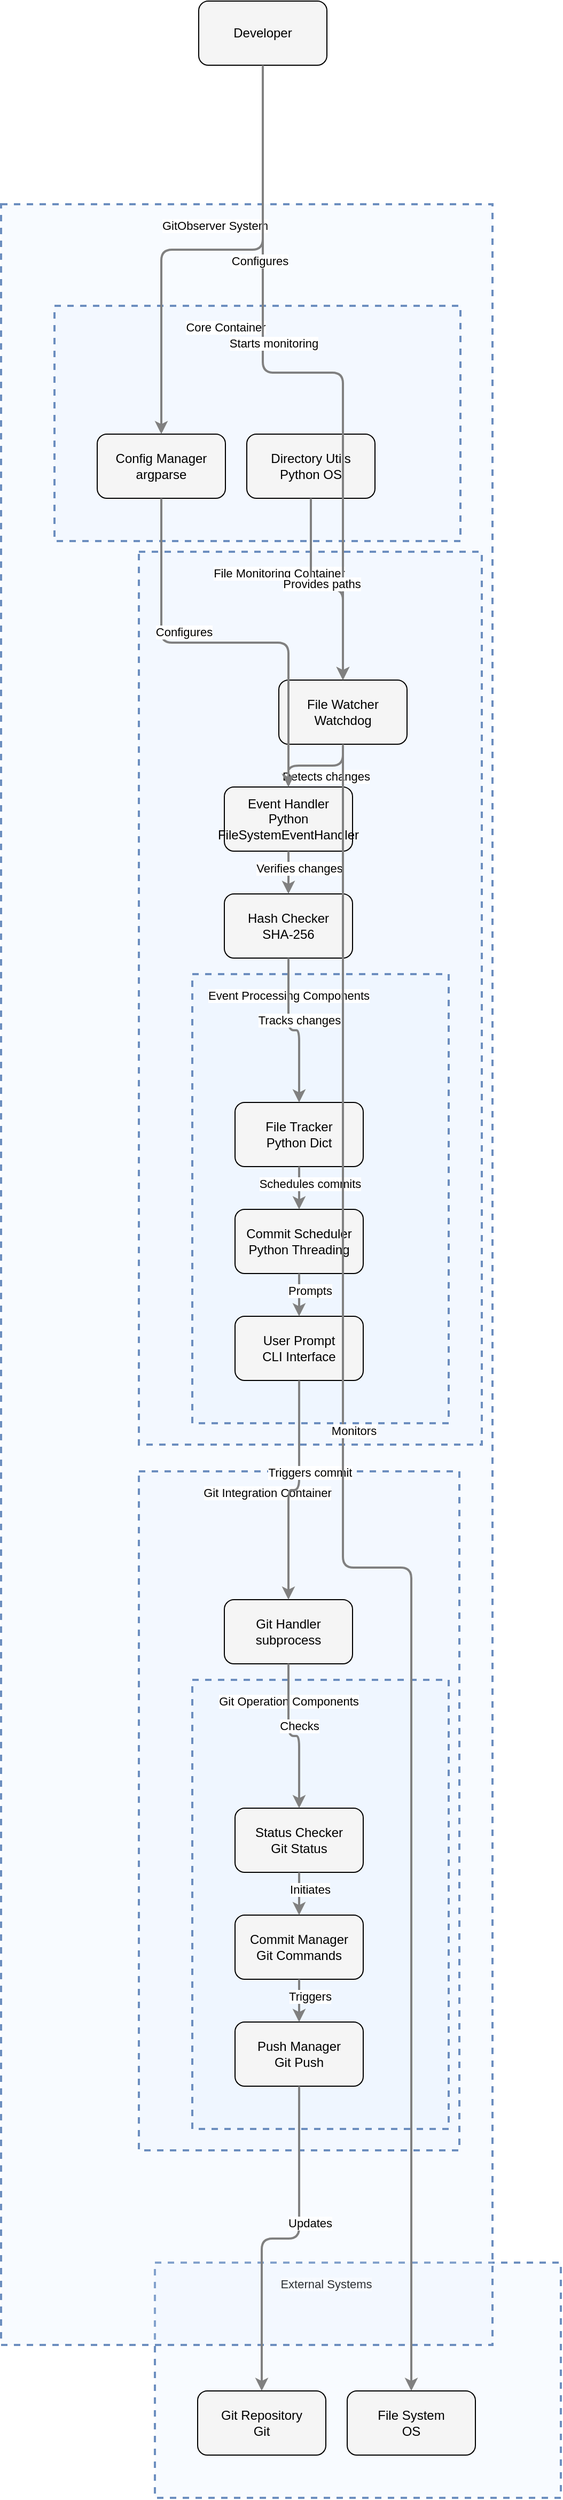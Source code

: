 <?xml version="1.0" encoding="UTF-8"?>
      <mxfile version="14.6.5" type="device">
        <diagram id="codeviz-diagram" name="System Diagram">
          <mxGraphModel dx="1000" dy="1000" grid="1" gridSize="10" guides="1" tooltips="1" connect="1" arrows="1" fold="1" page="1" pageScale="1" pageWidth="1169" pageHeight="827" math="0" shadow="0">
            <root>
              <mxCell id="0"/>
              <mxCell id="1" parent="0"/>
              <mxCell id="subGraph2" value="" style="html=1;whiteSpace=wrap;container=1;fillColor=#dae8fc;strokeColor=#6c8ebf;dashed=1;fillOpacity=20;strokeWidth=2;containerType=none;recursiveResize=0;movable=1;resizable=1;autosize=0;dropTarget=0" vertex="1" parent="subGraph3">
                <mxGeometry x="50" y="195" width="240" height="420" as="geometry"/>
              </mxCell>
              <mxCell id="subGraph2_label" value="Git Operation Components" style="edgeLabel;html=1;align=center;verticalAlign=middle;resizable=0;labelBackgroundColor=white;spacing=5" vertex="1" parent="subGraph3">
                <mxGeometry x="58" y="203" width="164" height="24" as="geometry"/>
              </mxCell>
<mxCell id="subGraph0" value="" style="html=1;whiteSpace=wrap;container=1;fillColor=#dae8fc;strokeColor=#6c8ebf;dashed=1;fillOpacity=20;strokeWidth=2;containerType=none;recursiveResize=0;movable=1;resizable=1;autosize=0;dropTarget=0" vertex="1" parent="subGraph1">
                <mxGeometry x="50" y="395" width="240" height="420" as="geometry"/>
              </mxCell>
              <mxCell id="subGraph0_label" value="Event Processing Components" style="edgeLabel;html=1;align=center;verticalAlign=middle;resizable=0;labelBackgroundColor=white;spacing=5" vertex="1" parent="subGraph1">
                <mxGeometry x="58" y="403" width="164" height="24" as="geometry"/>
              </mxCell>
<mxCell id="subGraph4" value="" style="html=1;whiteSpace=wrap;container=1;fillColor=#dae8fc;strokeColor=#6c8ebf;dashed=1;fillOpacity=20;strokeWidth=2;containerType=none;recursiveResize=0;movable=1;resizable=1;autosize=0;dropTarget=0" vertex="1" parent="subGraph5">
                <mxGeometry x="50" y="95" width="380" height="220" as="geometry"/>
              </mxCell>
              <mxCell id="subGraph4_label" value="Core Container" style="edgeLabel;html=1;align=center;verticalAlign=middle;resizable=0;labelBackgroundColor=white;spacing=5" vertex="1" parent="subGraph5">
                <mxGeometry x="58" y="103" width="304" height="24" as="geometry"/>
              </mxCell>
<mxCell id="subGraph3" value="" style="html=1;whiteSpace=wrap;container=1;fillColor=#dae8fc;strokeColor=#6c8ebf;dashed=1;fillOpacity=20;strokeWidth=2;containerType=none;recursiveResize=0;movable=1;resizable=1;autosize=0;dropTarget=0" vertex="1" parent="subGraph5">
                <mxGeometry x="129" y="1185" width="300" height="635" as="geometry"/>
              </mxCell>
              <mxCell id="subGraph3_label" value="Git Integration Container" style="edgeLabel;html=1;align=center;verticalAlign=middle;resizable=0;labelBackgroundColor=white;spacing=5" vertex="1" parent="subGraph5">
                <mxGeometry x="137" y="1193" width="224" height="24" as="geometry"/>
              </mxCell>
<mxCell id="subGraph1" value="" style="html=1;whiteSpace=wrap;container=1;fillColor=#dae8fc;strokeColor=#6c8ebf;dashed=1;fillOpacity=20;strokeWidth=2;containerType=none;recursiveResize=0;movable=1;resizable=1;autosize=0;dropTarget=0" vertex="1" parent="subGraph5">
                <mxGeometry x="129" y="325" width="321" height="835" as="geometry"/>
              </mxCell>
              <mxCell id="subGraph1_label" value="File Monitoring Container" style="edgeLabel;html=1;align=center;verticalAlign=middle;resizable=0;labelBackgroundColor=white;spacing=5" vertex="1" parent="subGraph5">
                <mxGeometry x="137" y="333" width="245" height="24" as="geometry"/>
              </mxCell>
<mxCell id="subGraph6" value="" style="html=1;whiteSpace=wrap;container=1;fillColor=#dae8fc;strokeColor=#6c8ebf;dashed=1;fillOpacity=20;strokeWidth=2;containerType=none;recursiveResize=0;movable=1;resizable=1;autosize=0;dropTarget=0" vertex="1" parent="1">
                <mxGeometry x="176" y="2127" width="380" height="220" as="geometry"/>
              </mxCell>
              <mxCell id="subGraph6_label" value="External Systems" style="edgeLabel;html=1;align=center;verticalAlign=middle;resizable=0;labelBackgroundColor=white;spacing=5" vertex="1" parent="1">
                <mxGeometry x="184" y="2135" width="304" height="24" as="geometry"/>
              </mxCell>
<mxCell id="subGraph5" value="" style="html=1;whiteSpace=wrap;container=1;fillColor=#dae8fc;strokeColor=#6c8ebf;dashed=1;fillOpacity=20;strokeWidth=2;containerType=none;recursiveResize=0;movable=1;resizable=1;autosize=0;dropTarget=0" vertex="1" parent="1">
                <mxGeometry x="32" y="202" width="460" height="2002" as="geometry"/>
              </mxCell>
              <mxCell id="subGraph5_label" value="GitObserver System" style="edgeLabel;html=1;align=center;verticalAlign=middle;resizable=0;labelBackgroundColor=white;spacing=5" vertex="1" parent="1">
                <mxGeometry x="40" y="210" width="384" height="24" as="geometry"/>
              </mxCell>
              <mxCell id="User" value="Developer" style="rounded=1;whiteSpace=wrap;html=1;fillColor=#f5f5f5" vertex="1" parent="1">
                    <mxGeometry x="217" y="12" width="120" height="60" as="geometry"/>
                  </mxCell>
<mxCell id="FileWatcher" value="File Watcher&lt;br&gt;Watchdog" style="rounded=1;whiteSpace=wrap;html=1;fillColor=#f5f5f5" vertex="1" parent="subGraph1">
                    <mxGeometry x="131" y="120" width="120" height="60" as="geometry"/>
                  </mxCell>
<mxCell id="EventHandler" value="Event Handler&lt;br&gt;Python FileSystemEventHandler" style="rounded=1;whiteSpace=wrap;html=1;fillColor=#f5f5f5" vertex="1" parent="subGraph1">
                    <mxGeometry x="80" y="220" width="120" height="60" as="geometry"/>
                  </mxCell>
<mxCell id="HashChecker" value="Hash Checker&lt;br&gt;SHA-256" style="rounded=1;whiteSpace=wrap;html=1;fillColor=#f5f5f5" vertex="1" parent="subGraph1">
                    <mxGeometry x="80" y="320" width="120" height="60" as="geometry"/>
                  </mxCell>
<mxCell id="FileTracker" value="File Tracker&lt;br&gt;Python Dict" style="rounded=1;whiteSpace=wrap;html=1;fillColor=#f5f5f5" vertex="1" parent="subGraph0">
                    <mxGeometry x="40" y="120" width="120" height="60" as="geometry"/>
                  </mxCell>
<mxCell id="CommitScheduler" value="Commit Scheduler&lt;br&gt;Python Threading" style="rounded=1;whiteSpace=wrap;html=1;fillColor=#f5f5f5" vertex="1" parent="subGraph0">
                    <mxGeometry x="40" y="220" width="120" height="60" as="geometry"/>
                  </mxCell>
<mxCell id="UserPrompt" value="User Prompt&lt;br&gt;CLI Interface" style="rounded=1;whiteSpace=wrap;html=1;fillColor=#f5f5f5" vertex="1" parent="subGraph0">
                    <mxGeometry x="40" y="320" width="120" height="60" as="geometry"/>
                  </mxCell>
<mxCell id="GitHandler" value="Git Handler&lt;br&gt;subprocess" style="rounded=1;whiteSpace=wrap;html=1;fillColor=#f5f5f5" vertex="1" parent="subGraph3">
                    <mxGeometry x="80" y="120" width="120" height="60" as="geometry"/>
                  </mxCell>
<mxCell id="StatusChecker" value="Status Checker&lt;br&gt;Git Status" style="rounded=1;whiteSpace=wrap;html=1;fillColor=#f5f5f5" vertex="1" parent="subGraph2">
                    <mxGeometry x="40" y="120" width="120" height="60" as="geometry"/>
                  </mxCell>
<mxCell id="CommitManager" value="Commit Manager&lt;br&gt;Git Commands" style="rounded=1;whiteSpace=wrap;html=1;fillColor=#f5f5f5" vertex="1" parent="subGraph2">
                    <mxGeometry x="40" y="220" width="120" height="60" as="geometry"/>
                  </mxCell>
<mxCell id="PushManager" value="Push Manager&lt;br&gt;Git Push" style="rounded=1;whiteSpace=wrap;html=1;fillColor=#f5f5f5" vertex="1" parent="subGraph2">
                    <mxGeometry x="40" y="320" width="120" height="60" as="geometry"/>
                  </mxCell>
<mxCell id="ConfigManager" value="Config Manager&lt;br&gt;argparse" style="rounded=1;whiteSpace=wrap;html=1;fillColor=#f5f5f5" vertex="1" parent="subGraph4">
                    <mxGeometry x="40" y="120" width="120" height="60" as="geometry"/>
                  </mxCell>
<mxCell id="DirectoryUtils" value="Directory Utils&lt;br&gt;Python OS" style="rounded=1;whiteSpace=wrap;html=1;fillColor=#f5f5f5" vertex="1" parent="subGraph4">
                    <mxGeometry x="180" y="120" width="120" height="60" as="geometry"/>
                  </mxCell>
<mxCell id="GitRepo" value="Git Repository&lt;br&gt;Git" style="rounded=1;whiteSpace=wrap;html=1;fillColor=#f5f5f5" vertex="1" parent="subGraph6">
                    <mxGeometry x="40" y="120" width="120" height="60" as="geometry"/>
                  </mxCell>
<mxCell id="FileSystem" value="File System&lt;br&gt;OS" style="rounded=1;whiteSpace=wrap;html=1;fillColor=#f5f5f5" vertex="1" parent="subGraph6">
                    <mxGeometry x="180" y="120" width="120" height="60" as="geometry"/>
                  </mxCell>
              <mxCell id="edge-L_User_FileWatcher_0" style="edgeStyle=orthogonalEdgeStyle;rounded=1;orthogonalLoop=1;jettySize=auto;html=1;strokeColor=#808080;strokeWidth=2;jumpStyle=arc;jumpSize=10;spacing=15;labelBackgroundColor=white;labelBorderColor=none" edge="1" parent="1" source="User" target="FileWatcher">
                  <mxGeometry relative="1" as="geometry"/>
                </mxCell>
                <mxCell id="edge-L_User_FileWatcher_0_label" value="Starts monitoring" style="edgeLabel;html=1;align=center;verticalAlign=middle;resizable=0;points=[];" vertex="1" connectable="0" parent="edge-L_User_FileWatcher_0">
                  <mxGeometry x="-0.2" y="10" relative="1" as="geometry">
                    <mxPoint as="offset"/>
                  </mxGeometry>
                </mxCell>
<mxCell id="edge-L_User_ConfigManager_1" style="edgeStyle=orthogonalEdgeStyle;rounded=1;orthogonalLoop=1;jettySize=auto;html=1;strokeColor=#808080;strokeWidth=2;jumpStyle=arc;jumpSize=10;spacing=15;labelBackgroundColor=white;labelBorderColor=none" edge="1" parent="1" source="User" target="ConfigManager">
                  <mxGeometry relative="1" as="geometry"/>
                </mxCell>
                <mxCell id="edge-L_User_ConfigManager_1_label" value="Configures" style="edgeLabel;html=1;align=center;verticalAlign=middle;resizable=0;points=[];" vertex="1" connectable="0" parent="edge-L_User_ConfigManager_1">
                  <mxGeometry x="-0.2" y="10" relative="1" as="geometry">
                    <mxPoint as="offset"/>
                  </mxGeometry>
                </mxCell>
<mxCell id="edge-L_FileWatcher_EventHandler_2" style="edgeStyle=orthogonalEdgeStyle;rounded=1;orthogonalLoop=1;jettySize=auto;html=1;strokeColor=#808080;strokeWidth=2;jumpStyle=arc;jumpSize=10;spacing=15;labelBackgroundColor=white;labelBorderColor=none" edge="1" parent="1" source="FileWatcher" target="EventHandler">
                  <mxGeometry relative="1" as="geometry"/>
                </mxCell>
                <mxCell id="edge-L_FileWatcher_EventHandler_2_label" value="Detects changes" style="edgeLabel;html=1;align=center;verticalAlign=middle;resizable=0;points=[];" vertex="1" connectable="0" parent="edge-L_FileWatcher_EventHandler_2">
                  <mxGeometry x="-0.2" y="10" relative="1" as="geometry">
                    <mxPoint as="offset"/>
                  </mxGeometry>
                </mxCell>
<mxCell id="edge-L_EventHandler_HashChecker_3" style="edgeStyle=orthogonalEdgeStyle;rounded=1;orthogonalLoop=1;jettySize=auto;html=1;strokeColor=#808080;strokeWidth=2;jumpStyle=arc;jumpSize=10;spacing=15;labelBackgroundColor=white;labelBorderColor=none" edge="1" parent="1" source="EventHandler" target="HashChecker">
                  <mxGeometry relative="1" as="geometry"/>
                </mxCell>
                <mxCell id="edge-L_EventHandler_HashChecker_3_label" value="Verifies changes" style="edgeLabel;html=1;align=center;verticalAlign=middle;resizable=0;points=[];" vertex="1" connectable="0" parent="edge-L_EventHandler_HashChecker_3">
                  <mxGeometry x="-0.2" y="10" relative="1" as="geometry">
                    <mxPoint as="offset"/>
                  </mxGeometry>
                </mxCell>
<mxCell id="edge-L_HashChecker_FileTracker_4" style="edgeStyle=orthogonalEdgeStyle;rounded=1;orthogonalLoop=1;jettySize=auto;html=1;strokeColor=#808080;strokeWidth=2;jumpStyle=arc;jumpSize=10;spacing=15;labelBackgroundColor=white;labelBorderColor=none" edge="1" parent="1" source="HashChecker" target="FileTracker">
                  <mxGeometry relative="1" as="geometry"/>
                </mxCell>
                <mxCell id="edge-L_HashChecker_FileTracker_4_label" value="Tracks changes" style="edgeLabel;html=1;align=center;verticalAlign=middle;resizable=0;points=[];" vertex="1" connectable="0" parent="edge-L_HashChecker_FileTracker_4">
                  <mxGeometry x="-0.2" y="10" relative="1" as="geometry">
                    <mxPoint as="offset"/>
                  </mxGeometry>
                </mxCell>
<mxCell id="edge-L_FileTracker_CommitScheduler_5" style="edgeStyle=orthogonalEdgeStyle;rounded=1;orthogonalLoop=1;jettySize=auto;html=1;strokeColor=#808080;strokeWidth=2;jumpStyle=arc;jumpSize=10;spacing=15;labelBackgroundColor=white;labelBorderColor=none" edge="1" parent="1" source="FileTracker" target="CommitScheduler">
                  <mxGeometry relative="1" as="geometry"/>
                </mxCell>
                <mxCell id="edge-L_FileTracker_CommitScheduler_5_label" value="Schedules commits" style="edgeLabel;html=1;align=center;verticalAlign=middle;resizable=0;points=[];" vertex="1" connectable="0" parent="edge-L_FileTracker_CommitScheduler_5">
                  <mxGeometry x="-0.2" y="10" relative="1" as="geometry">
                    <mxPoint as="offset"/>
                  </mxGeometry>
                </mxCell>
<mxCell id="edge-L_CommitScheduler_UserPrompt_6" style="edgeStyle=orthogonalEdgeStyle;rounded=1;orthogonalLoop=1;jettySize=auto;html=1;strokeColor=#808080;strokeWidth=2;jumpStyle=arc;jumpSize=10;spacing=15;labelBackgroundColor=white;labelBorderColor=none" edge="1" parent="1" source="CommitScheduler" target="UserPrompt">
                  <mxGeometry relative="1" as="geometry"/>
                </mxCell>
                <mxCell id="edge-L_CommitScheduler_UserPrompt_6_label" value="Prompts" style="edgeLabel;html=1;align=center;verticalAlign=middle;resizable=0;points=[];" vertex="1" connectable="0" parent="edge-L_CommitScheduler_UserPrompt_6">
                  <mxGeometry x="-0.2" y="10" relative="1" as="geometry">
                    <mxPoint as="offset"/>
                  </mxGeometry>
                </mxCell>
<mxCell id="edge-L_UserPrompt_GitHandler_7" style="edgeStyle=orthogonalEdgeStyle;rounded=1;orthogonalLoop=1;jettySize=auto;html=1;strokeColor=#808080;strokeWidth=2;jumpStyle=arc;jumpSize=10;spacing=15;labelBackgroundColor=white;labelBorderColor=none" edge="1" parent="1" source="UserPrompt" target="GitHandler">
                  <mxGeometry relative="1" as="geometry"/>
                </mxCell>
                <mxCell id="edge-L_UserPrompt_GitHandler_7_label" value="Triggers commit" style="edgeLabel;html=1;align=center;verticalAlign=middle;resizable=0;points=[];" vertex="1" connectable="0" parent="edge-L_UserPrompt_GitHandler_7">
                  <mxGeometry x="-0.2" y="10" relative="1" as="geometry">
                    <mxPoint as="offset"/>
                  </mxGeometry>
                </mxCell>
<mxCell id="edge-L_GitHandler_StatusChecker_8" style="edgeStyle=orthogonalEdgeStyle;rounded=1;orthogonalLoop=1;jettySize=auto;html=1;strokeColor=#808080;strokeWidth=2;jumpStyle=arc;jumpSize=10;spacing=15;labelBackgroundColor=white;labelBorderColor=none" edge="1" parent="1" source="GitHandler" target="StatusChecker">
                  <mxGeometry relative="1" as="geometry"/>
                </mxCell>
                <mxCell id="edge-L_GitHandler_StatusChecker_8_label" value="Checks" style="edgeLabel;html=1;align=center;verticalAlign=middle;resizable=0;points=[];" vertex="1" connectable="0" parent="edge-L_GitHandler_StatusChecker_8">
                  <mxGeometry x="-0.2" y="10" relative="1" as="geometry">
                    <mxPoint as="offset"/>
                  </mxGeometry>
                </mxCell>
<mxCell id="edge-L_StatusChecker_CommitManager_9" style="edgeStyle=orthogonalEdgeStyle;rounded=1;orthogonalLoop=1;jettySize=auto;html=1;strokeColor=#808080;strokeWidth=2;jumpStyle=arc;jumpSize=10;spacing=15;labelBackgroundColor=white;labelBorderColor=none" edge="1" parent="1" source="StatusChecker" target="CommitManager">
                  <mxGeometry relative="1" as="geometry"/>
                </mxCell>
                <mxCell id="edge-L_StatusChecker_CommitManager_9_label" value="Initiates" style="edgeLabel;html=1;align=center;verticalAlign=middle;resizable=0;points=[];" vertex="1" connectable="0" parent="edge-L_StatusChecker_CommitManager_9">
                  <mxGeometry x="-0.2" y="10" relative="1" as="geometry">
                    <mxPoint as="offset"/>
                  </mxGeometry>
                </mxCell>
<mxCell id="edge-L_CommitManager_PushManager_10" style="edgeStyle=orthogonalEdgeStyle;rounded=1;orthogonalLoop=1;jettySize=auto;html=1;strokeColor=#808080;strokeWidth=2;jumpStyle=arc;jumpSize=10;spacing=15;labelBackgroundColor=white;labelBorderColor=none" edge="1" parent="1" source="CommitManager" target="PushManager">
                  <mxGeometry relative="1" as="geometry"/>
                </mxCell>
                <mxCell id="edge-L_CommitManager_PushManager_10_label" value="Triggers" style="edgeLabel;html=1;align=center;verticalAlign=middle;resizable=0;points=[];" vertex="1" connectable="0" parent="edge-L_CommitManager_PushManager_10">
                  <mxGeometry x="-0.2" y="10" relative="1" as="geometry">
                    <mxPoint as="offset"/>
                  </mxGeometry>
                </mxCell>
<mxCell id="edge-L_PushManager_GitRepo_11" style="edgeStyle=orthogonalEdgeStyle;rounded=1;orthogonalLoop=1;jettySize=auto;html=1;strokeColor=#808080;strokeWidth=2;jumpStyle=arc;jumpSize=10;spacing=15;labelBackgroundColor=white;labelBorderColor=none" edge="1" parent="1" source="PushManager" target="GitRepo">
                  <mxGeometry relative="1" as="geometry"/>
                </mxCell>
                <mxCell id="edge-L_PushManager_GitRepo_11_label" value="Updates" style="edgeLabel;html=1;align=center;verticalAlign=middle;resizable=0;points=[];" vertex="1" connectable="0" parent="edge-L_PushManager_GitRepo_11">
                  <mxGeometry x="-0.2" y="10" relative="1" as="geometry">
                    <mxPoint as="offset"/>
                  </mxGeometry>
                </mxCell>
<mxCell id="edge-L_FileWatcher_FileSystem_12" style="edgeStyle=orthogonalEdgeStyle;rounded=1;orthogonalLoop=1;jettySize=auto;html=1;strokeColor=#808080;strokeWidth=2;jumpStyle=arc;jumpSize=10;spacing=15;labelBackgroundColor=white;labelBorderColor=none" edge="1" parent="1" source="FileWatcher" target="FileSystem">
                  <mxGeometry relative="1" as="geometry"/>
                </mxCell>
                <mxCell id="edge-L_FileWatcher_FileSystem_12_label" value="Monitors" style="edgeLabel;html=1;align=center;verticalAlign=middle;resizable=0;points=[];" vertex="1" connectable="0" parent="edge-L_FileWatcher_FileSystem_12">
                  <mxGeometry x="-0.2" y="10" relative="1" as="geometry">
                    <mxPoint as="offset"/>
                  </mxGeometry>
                </mxCell>
<mxCell id="edge-L_DirectoryUtils_FileWatcher_13" style="edgeStyle=orthogonalEdgeStyle;rounded=1;orthogonalLoop=1;jettySize=auto;html=1;strokeColor=#808080;strokeWidth=2;jumpStyle=arc;jumpSize=10;spacing=15;labelBackgroundColor=white;labelBorderColor=none" edge="1" parent="1" source="DirectoryUtils" target="FileWatcher">
                  <mxGeometry relative="1" as="geometry"/>
                </mxCell>
                <mxCell id="edge-L_DirectoryUtils_FileWatcher_13_label" value="Provides paths" style="edgeLabel;html=1;align=center;verticalAlign=middle;resizable=0;points=[];" vertex="1" connectable="0" parent="edge-L_DirectoryUtils_FileWatcher_13">
                  <mxGeometry x="-0.2" y="10" relative="1" as="geometry">
                    <mxPoint as="offset"/>
                  </mxGeometry>
                </mxCell>
<mxCell id="edge-L_ConfigManager_EventHandler_14" style="edgeStyle=orthogonalEdgeStyle;rounded=1;orthogonalLoop=1;jettySize=auto;html=1;strokeColor=#808080;strokeWidth=2;jumpStyle=arc;jumpSize=10;spacing=15;labelBackgroundColor=white;labelBorderColor=none" edge="1" parent="1" source="ConfigManager" target="EventHandler">
                  <mxGeometry relative="1" as="geometry"/>
                </mxCell>
                <mxCell id="edge-L_ConfigManager_EventHandler_14_label" value="Configures" style="edgeLabel;html=1;align=center;verticalAlign=middle;resizable=0;points=[];" vertex="1" connectable="0" parent="edge-L_ConfigManager_EventHandler_14">
                  <mxGeometry x="-0.2" y="10" relative="1" as="geometry">
                    <mxPoint as="offset"/>
                  </mxGeometry>
                </mxCell>
            </root>
          </mxGraphModel>
        </diagram>
      </mxfile>